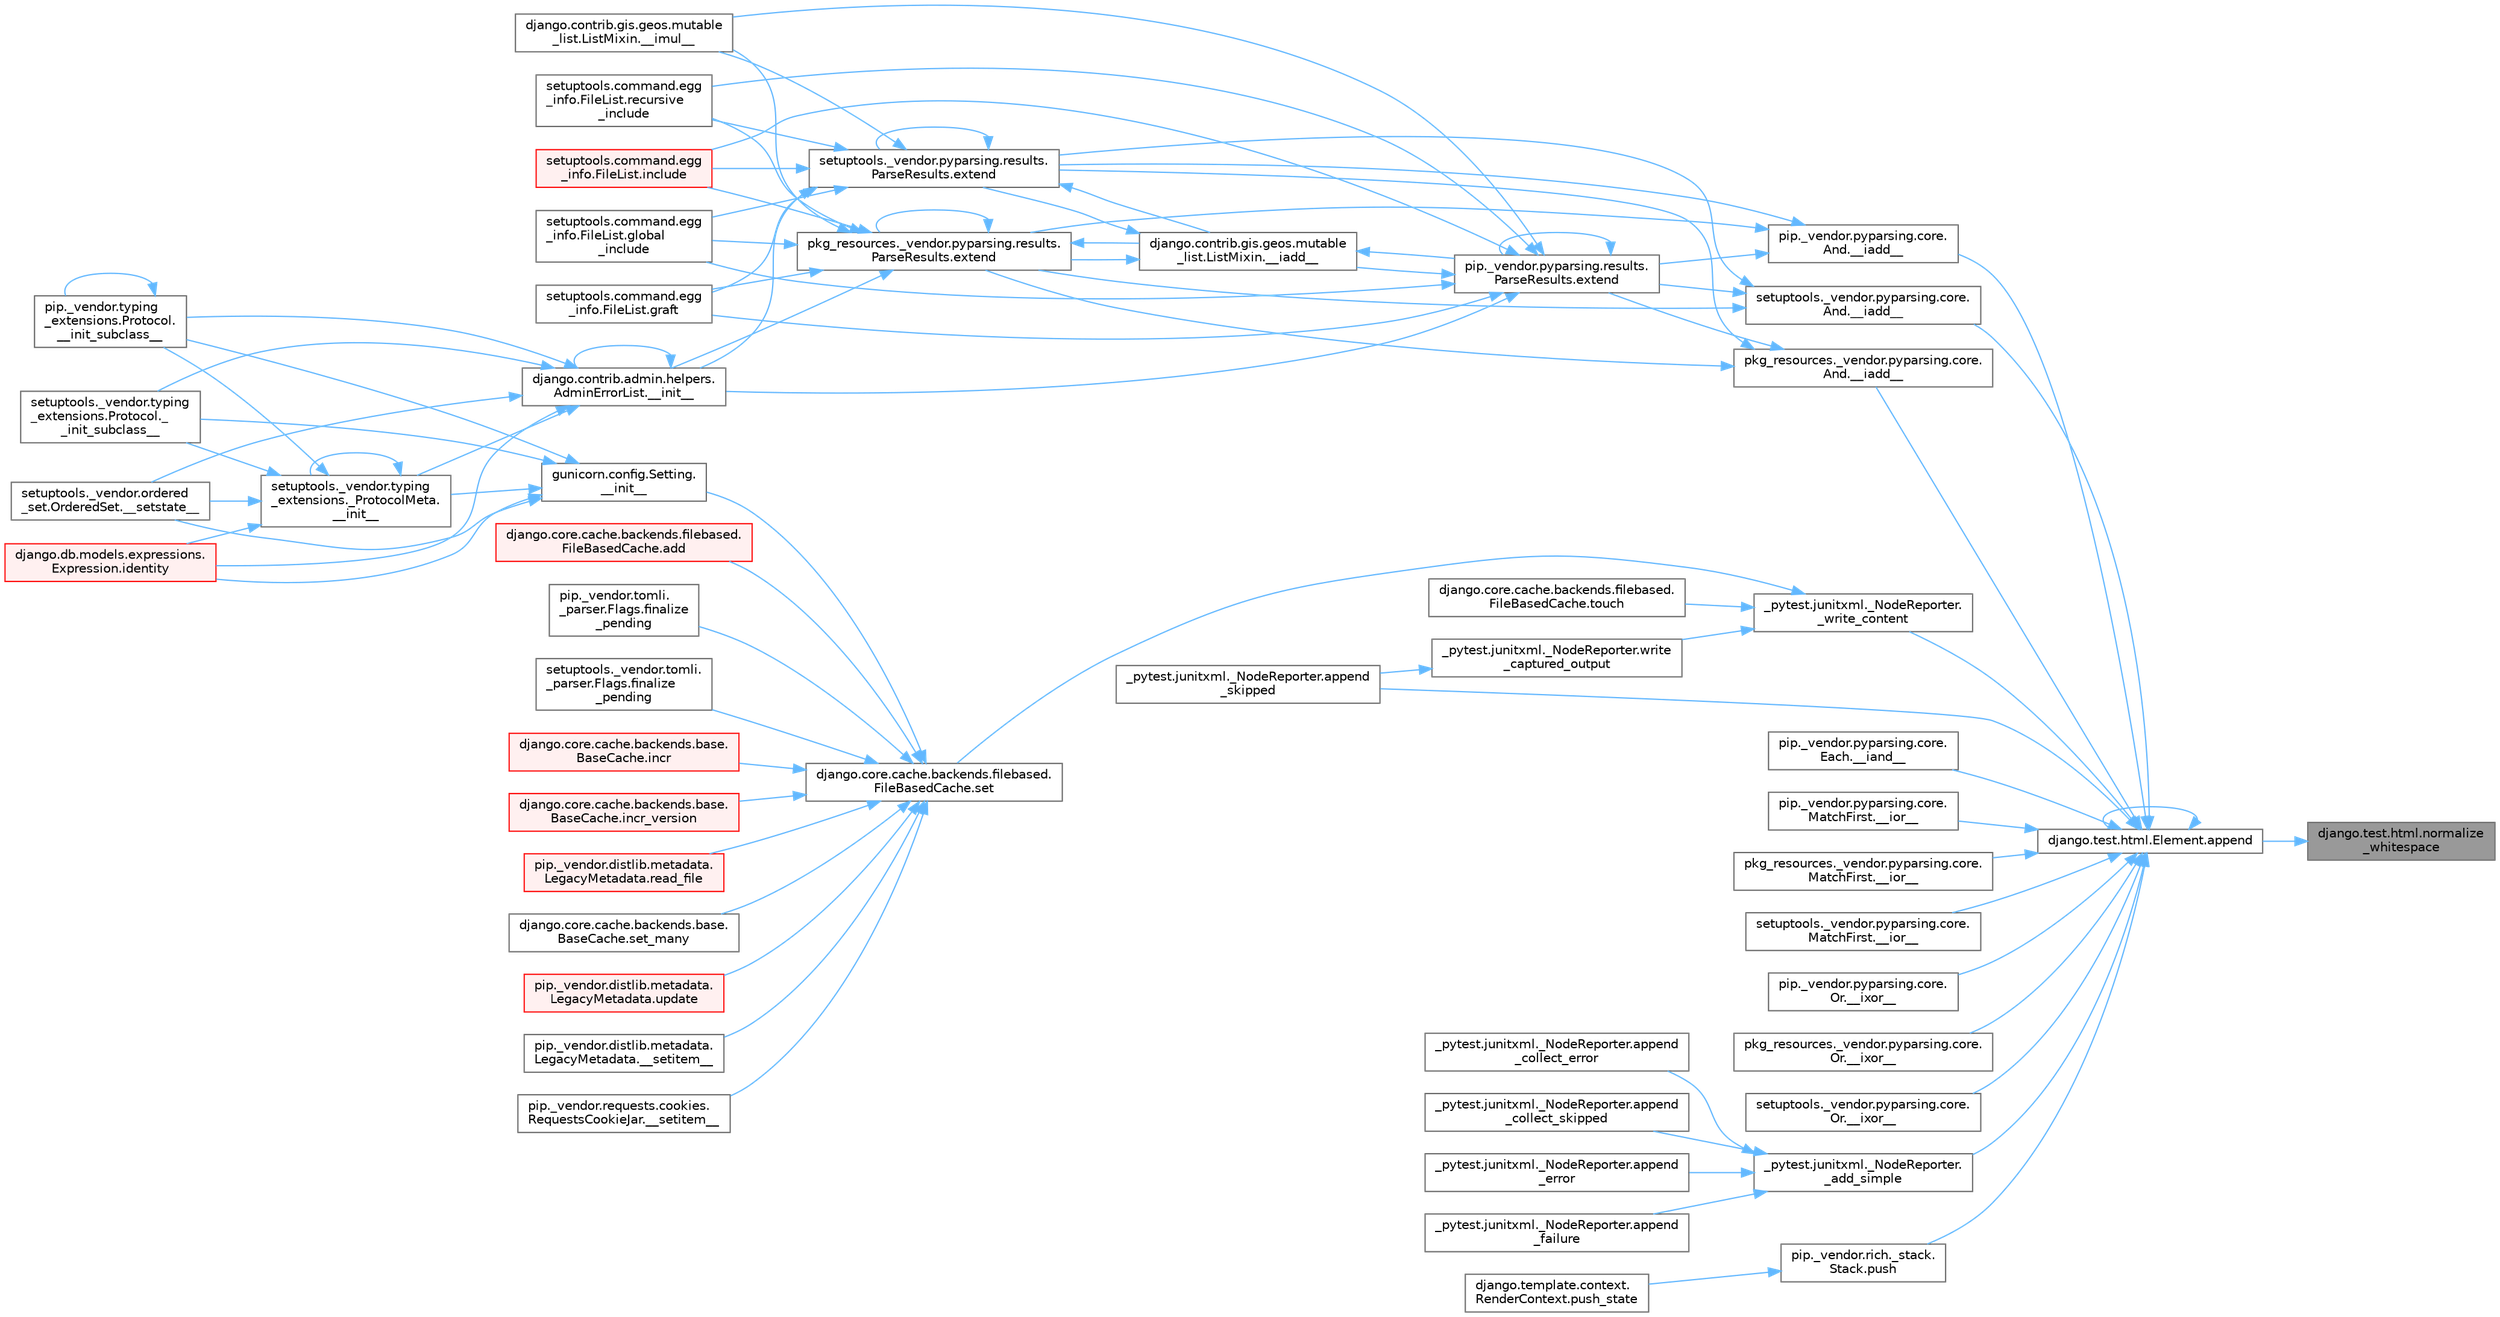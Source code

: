 digraph "django.test.html.normalize_whitespace"
{
 // LATEX_PDF_SIZE
  bgcolor="transparent";
  edge [fontname=Helvetica,fontsize=10,labelfontname=Helvetica,labelfontsize=10];
  node [fontname=Helvetica,fontsize=10,shape=box,height=0.2,width=0.4];
  rankdir="RL";
  Node1 [id="Node000001",label="django.test.html.normalize\l_whitespace",height=0.2,width=0.4,color="gray40", fillcolor="grey60", style="filled", fontcolor="black",tooltip=" "];
  Node1 -> Node2 [id="edge1_Node000001_Node000002",dir="back",color="steelblue1",style="solid",tooltip=" "];
  Node2 [id="Node000002",label="django.test.html.Element.append",height=0.2,width=0.4,color="grey40", fillcolor="white", style="filled",URL="$classdjango_1_1test_1_1html_1_1_element.html#a777b8a687c36ca1eae49eabec1963e0c",tooltip=" "];
  Node2 -> Node3 [id="edge2_Node000002_Node000003",dir="back",color="steelblue1",style="solid",tooltip=" "];
  Node3 [id="Node000003",label="pip._vendor.pyparsing.core.\lAnd.__iadd__",height=0.2,width=0.4,color="grey40", fillcolor="white", style="filled",URL="$classpip_1_1__vendor_1_1pyparsing_1_1core_1_1_and.html#a95acc8d227938acc37737c38dedc21ae",tooltip=" "];
  Node3 -> Node4 [id="edge3_Node000003_Node000004",dir="back",color="steelblue1",style="solid",tooltip=" "];
  Node4 [id="Node000004",label="pip._vendor.pyparsing.results.\lParseResults.extend",height=0.2,width=0.4,color="grey40", fillcolor="white", style="filled",URL="$classpip_1_1__vendor_1_1pyparsing_1_1results_1_1_parse_results.html#a3a8a69368a4bca23dd54b356a2a06946",tooltip=" "];
  Node4 -> Node5 [id="edge4_Node000004_Node000005",dir="back",color="steelblue1",style="solid",tooltip=" "];
  Node5 [id="Node000005",label="django.contrib.gis.geos.mutable\l_list.ListMixin.__iadd__",height=0.2,width=0.4,color="grey40", fillcolor="white", style="filled",URL="$classdjango_1_1contrib_1_1gis_1_1geos_1_1mutable__list_1_1_list_mixin.html#a892ce7a768206faf1d6150c2d2faf64f",tooltip=" "];
  Node5 -> Node4 [id="edge5_Node000005_Node000004",dir="back",color="steelblue1",style="solid",tooltip=" "];
  Node5 -> Node6 [id="edge6_Node000005_Node000006",dir="back",color="steelblue1",style="solid",tooltip=" "];
  Node6 [id="Node000006",label="pkg_resources._vendor.pyparsing.results.\lParseResults.extend",height=0.2,width=0.4,color="grey40", fillcolor="white", style="filled",URL="$classpkg__resources_1_1__vendor_1_1pyparsing_1_1results_1_1_parse_results.html#a72e8060e72d308428923c84a049d11b1",tooltip=" "];
  Node6 -> Node5 [id="edge7_Node000006_Node000005",dir="back",color="steelblue1",style="solid",tooltip=" "];
  Node6 -> Node7 [id="edge8_Node000006_Node000007",dir="back",color="steelblue1",style="solid",tooltip=" "];
  Node7 [id="Node000007",label="django.contrib.gis.geos.mutable\l_list.ListMixin.__imul__",height=0.2,width=0.4,color="grey40", fillcolor="white", style="filled",URL="$classdjango_1_1contrib_1_1gis_1_1geos_1_1mutable__list_1_1_list_mixin.html#aa1f26122b3cd1330a9489e8efd2b7ecf",tooltip=" "];
  Node6 -> Node8 [id="edge9_Node000006_Node000008",dir="back",color="steelblue1",style="solid",tooltip=" "];
  Node8 [id="Node000008",label="django.contrib.admin.helpers.\lAdminErrorList.__init__",height=0.2,width=0.4,color="grey40", fillcolor="white", style="filled",URL="$classdjango_1_1contrib_1_1admin_1_1helpers_1_1_admin_error_list.html#a5878563f6cf5f204f1ad08384fe02b52",tooltip=" "];
  Node8 -> Node8 [id="edge10_Node000008_Node000008",dir="back",color="steelblue1",style="solid",tooltip=" "];
  Node8 -> Node9 [id="edge11_Node000008_Node000009",dir="back",color="steelblue1",style="solid",tooltip=" "];
  Node9 [id="Node000009",label="setuptools._vendor.typing\l_extensions._ProtocolMeta.\l__init__",height=0.2,width=0.4,color="grey40", fillcolor="white", style="filled",URL="$classsetuptools_1_1__vendor_1_1typing__extensions_1_1___protocol_meta.html#a7bbaff8ac6d19534b46bca363ee0b43a",tooltip=" "];
  Node9 -> Node9 [id="edge12_Node000009_Node000009",dir="back",color="steelblue1",style="solid",tooltip=" "];
  Node9 -> Node10 [id="edge13_Node000009_Node000010",dir="back",color="steelblue1",style="solid",tooltip=" "];
  Node10 [id="Node000010",label="pip._vendor.typing\l_extensions.Protocol.\l__init_subclass__",height=0.2,width=0.4,color="grey40", fillcolor="white", style="filled",URL="$classpip_1_1__vendor_1_1typing__extensions_1_1_protocol.html#a2916efc86cebb8aba6deb7fd30b33988",tooltip=" "];
  Node10 -> Node10 [id="edge14_Node000010_Node000010",dir="back",color="steelblue1",style="solid",tooltip=" "];
  Node9 -> Node11 [id="edge15_Node000009_Node000011",dir="back",color="steelblue1",style="solid",tooltip=" "];
  Node11 [id="Node000011",label="setuptools._vendor.typing\l_extensions.Protocol._\l_init_subclass__",height=0.2,width=0.4,color="grey40", fillcolor="white", style="filled",URL="$classsetuptools_1_1__vendor_1_1typing__extensions_1_1_protocol.html#ac6cbebc092a4724ab3704c5334059874",tooltip=" "];
  Node9 -> Node12 [id="edge16_Node000009_Node000012",dir="back",color="steelblue1",style="solid",tooltip=" "];
  Node12 [id="Node000012",label="setuptools._vendor.ordered\l_set.OrderedSet.__setstate__",height=0.2,width=0.4,color="grey40", fillcolor="white", style="filled",URL="$classsetuptools_1_1__vendor_1_1ordered__set_1_1_ordered_set.html#aa7f7de9d987829525d06db565fe1b4a1",tooltip=" "];
  Node9 -> Node13 [id="edge17_Node000009_Node000013",dir="back",color="steelblue1",style="solid",tooltip=" "];
  Node13 [id="Node000013",label="django.db.models.expressions.\lExpression.identity",height=0.2,width=0.4,color="red", fillcolor="#FFF0F0", style="filled",URL="$classdjango_1_1db_1_1models_1_1expressions_1_1_expression.html#a10048810b5eb8641acf3bc150731b925",tooltip=" "];
  Node8 -> Node10 [id="edge18_Node000008_Node000010",dir="back",color="steelblue1",style="solid",tooltip=" "];
  Node8 -> Node11 [id="edge19_Node000008_Node000011",dir="back",color="steelblue1",style="solid",tooltip=" "];
  Node8 -> Node12 [id="edge20_Node000008_Node000012",dir="back",color="steelblue1",style="solid",tooltip=" "];
  Node8 -> Node13 [id="edge21_Node000008_Node000013",dir="back",color="steelblue1",style="solid",tooltip=" "];
  Node6 -> Node6 [id="edge22_Node000006_Node000006",dir="back",color="steelblue1",style="solid",tooltip=" "];
  Node6 -> Node40 [id="edge23_Node000006_Node000040",dir="back",color="steelblue1",style="solid",tooltip=" "];
  Node40 [id="Node000040",label="setuptools.command.egg\l_info.FileList.global\l_include",height=0.2,width=0.4,color="grey40", fillcolor="white", style="filled",URL="$classsetuptools_1_1command_1_1egg__info_1_1_file_list.html#aadac1c6cd8f0f3ca32ae942964571e54",tooltip=" "];
  Node6 -> Node41 [id="edge24_Node000006_Node000041",dir="back",color="steelblue1",style="solid",tooltip=" "];
  Node41 [id="Node000041",label="setuptools.command.egg\l_info.FileList.graft",height=0.2,width=0.4,color="grey40", fillcolor="white", style="filled",URL="$classsetuptools_1_1command_1_1egg__info_1_1_file_list.html#a9c1fb7dd83a4e7a24412a3a265fbc102",tooltip=" "];
  Node6 -> Node42 [id="edge25_Node000006_Node000042",dir="back",color="steelblue1",style="solid",tooltip=" "];
  Node42 [id="Node000042",label="setuptools.command.egg\l_info.FileList.include",height=0.2,width=0.4,color="red", fillcolor="#FFF0F0", style="filled",URL="$classsetuptools_1_1command_1_1egg__info_1_1_file_list.html#a607fa79fcff4595945fdfb1f266eb132",tooltip=" "];
  Node6 -> Node700 [id="edge26_Node000006_Node000700",dir="back",color="steelblue1",style="solid",tooltip=" "];
  Node700 [id="Node000700",label="setuptools.command.egg\l_info.FileList.recursive\l_include",height=0.2,width=0.4,color="grey40", fillcolor="white", style="filled",URL="$classsetuptools_1_1command_1_1egg__info_1_1_file_list.html#af4da1ce86e34e016e9eabd4713cc186a",tooltip=" "];
  Node5 -> Node716 [id="edge27_Node000005_Node000716",dir="back",color="steelblue1",style="solid",tooltip=" "];
  Node716 [id="Node000716",label="setuptools._vendor.pyparsing.results.\lParseResults.extend",height=0.2,width=0.4,color="grey40", fillcolor="white", style="filled",URL="$classsetuptools_1_1__vendor_1_1pyparsing_1_1results_1_1_parse_results.html#aa11ff3f0723c175143645b9325417229",tooltip=" "];
  Node716 -> Node5 [id="edge28_Node000716_Node000005",dir="back",color="steelblue1",style="solid",tooltip=" "];
  Node716 -> Node7 [id="edge29_Node000716_Node000007",dir="back",color="steelblue1",style="solid",tooltip=" "];
  Node716 -> Node8 [id="edge30_Node000716_Node000008",dir="back",color="steelblue1",style="solid",tooltip=" "];
  Node716 -> Node716 [id="edge31_Node000716_Node000716",dir="back",color="steelblue1",style="solid",tooltip=" "];
  Node716 -> Node40 [id="edge32_Node000716_Node000040",dir="back",color="steelblue1",style="solid",tooltip=" "];
  Node716 -> Node41 [id="edge33_Node000716_Node000041",dir="back",color="steelblue1",style="solid",tooltip=" "];
  Node716 -> Node42 [id="edge34_Node000716_Node000042",dir="back",color="steelblue1",style="solid",tooltip=" "];
  Node716 -> Node700 [id="edge35_Node000716_Node000700",dir="back",color="steelblue1",style="solid",tooltip=" "];
  Node4 -> Node7 [id="edge36_Node000004_Node000007",dir="back",color="steelblue1",style="solid",tooltip=" "];
  Node4 -> Node8 [id="edge37_Node000004_Node000008",dir="back",color="steelblue1",style="solid",tooltip=" "];
  Node4 -> Node4 [id="edge38_Node000004_Node000004",dir="back",color="steelblue1",style="solid",tooltip=" "];
  Node4 -> Node40 [id="edge39_Node000004_Node000040",dir="back",color="steelblue1",style="solid",tooltip=" "];
  Node4 -> Node41 [id="edge40_Node000004_Node000041",dir="back",color="steelblue1",style="solid",tooltip=" "];
  Node4 -> Node42 [id="edge41_Node000004_Node000042",dir="back",color="steelblue1",style="solid",tooltip=" "];
  Node4 -> Node700 [id="edge42_Node000004_Node000700",dir="back",color="steelblue1",style="solid",tooltip=" "];
  Node3 -> Node6 [id="edge43_Node000003_Node000006",dir="back",color="steelblue1",style="solid",tooltip=" "];
  Node3 -> Node716 [id="edge44_Node000003_Node000716",dir="back",color="steelblue1",style="solid",tooltip=" "];
  Node2 -> Node715 [id="edge45_Node000002_Node000715",dir="back",color="steelblue1",style="solid",tooltip=" "];
  Node715 [id="Node000715",label="pkg_resources._vendor.pyparsing.core.\lAnd.__iadd__",height=0.2,width=0.4,color="grey40", fillcolor="white", style="filled",URL="$classpkg__resources_1_1__vendor_1_1pyparsing_1_1core_1_1_and.html#a3518d567360a52cd23673c05d57da5ec",tooltip=" "];
  Node715 -> Node4 [id="edge46_Node000715_Node000004",dir="back",color="steelblue1",style="solid",tooltip=" "];
  Node715 -> Node6 [id="edge47_Node000715_Node000006",dir="back",color="steelblue1",style="solid",tooltip=" "];
  Node715 -> Node716 [id="edge48_Node000715_Node000716",dir="back",color="steelblue1",style="solid",tooltip=" "];
  Node2 -> Node717 [id="edge49_Node000002_Node000717",dir="back",color="steelblue1",style="solid",tooltip=" "];
  Node717 [id="Node000717",label="setuptools._vendor.pyparsing.core.\lAnd.__iadd__",height=0.2,width=0.4,color="grey40", fillcolor="white", style="filled",URL="$classsetuptools_1_1__vendor_1_1pyparsing_1_1core_1_1_and.html#ae5d5acd18921d1ec46dfdb9ab9dd9a79",tooltip=" "];
  Node717 -> Node4 [id="edge50_Node000717_Node000004",dir="back",color="steelblue1",style="solid",tooltip=" "];
  Node717 -> Node6 [id="edge51_Node000717_Node000006",dir="back",color="steelblue1",style="solid",tooltip=" "];
  Node717 -> Node716 [id="edge52_Node000717_Node000716",dir="back",color="steelblue1",style="solid",tooltip=" "];
  Node2 -> Node718 [id="edge53_Node000002_Node000718",dir="back",color="steelblue1",style="solid",tooltip=" "];
  Node718 [id="Node000718",label="pip._vendor.pyparsing.core.\lEach.__iand__",height=0.2,width=0.4,color="grey40", fillcolor="white", style="filled",URL="$classpip_1_1__vendor_1_1pyparsing_1_1core_1_1_each.html#a1d27b3e9e2bc5b807febd382a9439497",tooltip=" "];
  Node2 -> Node719 [id="edge54_Node000002_Node000719",dir="back",color="steelblue1",style="solid",tooltip=" "];
  Node719 [id="Node000719",label="pip._vendor.pyparsing.core.\lMatchFirst.__ior__",height=0.2,width=0.4,color="grey40", fillcolor="white", style="filled",URL="$classpip_1_1__vendor_1_1pyparsing_1_1core_1_1_match_first.html#ad0838e82fc3e9833a6c81c7a63e030d9",tooltip=" "];
  Node2 -> Node720 [id="edge55_Node000002_Node000720",dir="back",color="steelblue1",style="solid",tooltip=" "];
  Node720 [id="Node000720",label="pkg_resources._vendor.pyparsing.core.\lMatchFirst.__ior__",height=0.2,width=0.4,color="grey40", fillcolor="white", style="filled",URL="$classpkg__resources_1_1__vendor_1_1pyparsing_1_1core_1_1_match_first.html#a58dab88aff8bd3218094f602fbc265f7",tooltip=" "];
  Node2 -> Node721 [id="edge56_Node000002_Node000721",dir="back",color="steelblue1",style="solid",tooltip=" "];
  Node721 [id="Node000721",label="setuptools._vendor.pyparsing.core.\lMatchFirst.__ior__",height=0.2,width=0.4,color="grey40", fillcolor="white", style="filled",URL="$classsetuptools_1_1__vendor_1_1pyparsing_1_1core_1_1_match_first.html#a52ca6c6dcade163b72b05e8a4be07986",tooltip=" "];
  Node2 -> Node722 [id="edge57_Node000002_Node000722",dir="back",color="steelblue1",style="solid",tooltip=" "];
  Node722 [id="Node000722",label="pip._vendor.pyparsing.core.\lOr.__ixor__",height=0.2,width=0.4,color="grey40", fillcolor="white", style="filled",URL="$classpip_1_1__vendor_1_1pyparsing_1_1core_1_1_or.html#a3e25cc44ee800ddd31da17c2aba1439c",tooltip=" "];
  Node2 -> Node723 [id="edge58_Node000002_Node000723",dir="back",color="steelblue1",style="solid",tooltip=" "];
  Node723 [id="Node000723",label="pkg_resources._vendor.pyparsing.core.\lOr.__ixor__",height=0.2,width=0.4,color="grey40", fillcolor="white", style="filled",URL="$classpkg__resources_1_1__vendor_1_1pyparsing_1_1core_1_1_or.html#a816506d6b6cd56e49e24955f5b3ebb1f",tooltip=" "];
  Node2 -> Node724 [id="edge59_Node000002_Node000724",dir="back",color="steelblue1",style="solid",tooltip=" "];
  Node724 [id="Node000724",label="setuptools._vendor.pyparsing.core.\lOr.__ixor__",height=0.2,width=0.4,color="grey40", fillcolor="white", style="filled",URL="$classsetuptools_1_1__vendor_1_1pyparsing_1_1core_1_1_or.html#a3ec14f79774e3ecd53a5db54b830a8c9",tooltip=" "];
  Node2 -> Node725 [id="edge60_Node000002_Node000725",dir="back",color="steelblue1",style="solid",tooltip=" "];
  Node725 [id="Node000725",label="_pytest.junitxml._NodeReporter.\l_add_simple",height=0.2,width=0.4,color="grey40", fillcolor="white", style="filled",URL="$class__pytest_1_1junitxml_1_1___node_reporter.html#a4391acb1ac84356509d35b7f19e9ed05",tooltip=" "];
  Node725 -> Node726 [id="edge61_Node000725_Node000726",dir="back",color="steelblue1",style="solid",tooltip=" "];
  Node726 [id="Node000726",label="_pytest.junitxml._NodeReporter.append\l_collect_error",height=0.2,width=0.4,color="grey40", fillcolor="white", style="filled",URL="$class__pytest_1_1junitxml_1_1___node_reporter.html#a34420ce0d1cb9a19b92db1d1d16ad3b1",tooltip=" "];
  Node725 -> Node727 [id="edge62_Node000725_Node000727",dir="back",color="steelblue1",style="solid",tooltip=" "];
  Node727 [id="Node000727",label="_pytest.junitxml._NodeReporter.append\l_collect_skipped",height=0.2,width=0.4,color="grey40", fillcolor="white", style="filled",URL="$class__pytest_1_1junitxml_1_1___node_reporter.html#a2bace8c92bfffcc32f24d1c1c7fdd940",tooltip=" "];
  Node725 -> Node728 [id="edge63_Node000725_Node000728",dir="back",color="steelblue1",style="solid",tooltip=" "];
  Node728 [id="Node000728",label="_pytest.junitxml._NodeReporter.append\l_error",height=0.2,width=0.4,color="grey40", fillcolor="white", style="filled",URL="$class__pytest_1_1junitxml_1_1___node_reporter.html#a6e3ab7dee3eff253205ce23fbe939e0b",tooltip=" "];
  Node725 -> Node729 [id="edge64_Node000725_Node000729",dir="back",color="steelblue1",style="solid",tooltip=" "];
  Node729 [id="Node000729",label="_pytest.junitxml._NodeReporter.append\l_failure",height=0.2,width=0.4,color="grey40", fillcolor="white", style="filled",URL="$class__pytest_1_1junitxml_1_1___node_reporter.html#a3e9c05579208357e08e253fc978d48b2",tooltip=" "];
  Node2 -> Node730 [id="edge65_Node000002_Node000730",dir="back",color="steelblue1",style="solid",tooltip=" "];
  Node730 [id="Node000730",label="_pytest.junitxml._NodeReporter.\l_write_content",height=0.2,width=0.4,color="grey40", fillcolor="white", style="filled",URL="$class__pytest_1_1junitxml_1_1___node_reporter.html#aa537797e0840b2d523cf1eb44f5c1bad",tooltip=" "];
  Node730 -> Node731 [id="edge66_Node000730_Node000731",dir="back",color="steelblue1",style="solid",tooltip=" "];
  Node731 [id="Node000731",label="django.core.cache.backends.filebased.\lFileBasedCache.set",height=0.2,width=0.4,color="grey40", fillcolor="white", style="filled",URL="$classdjango_1_1core_1_1cache_1_1backends_1_1filebased_1_1_file_based_cache.html#a7c5292a9ab120424eeaf5fe254366ca6",tooltip=" "];
  Node731 -> Node732 [id="edge67_Node000731_Node000732",dir="back",color="steelblue1",style="solid",tooltip=" "];
  Node732 [id="Node000732",label="gunicorn.config.Setting.\l__init__",height=0.2,width=0.4,color="grey40", fillcolor="white", style="filled",URL="$classgunicorn_1_1config_1_1_setting.html#aca1cb2d38bdd9b92194f85913daaaa53",tooltip=" "];
  Node732 -> Node9 [id="edge68_Node000732_Node000009",dir="back",color="steelblue1",style="solid",tooltip=" "];
  Node732 -> Node10 [id="edge69_Node000732_Node000010",dir="back",color="steelblue1",style="solid",tooltip=" "];
  Node732 -> Node11 [id="edge70_Node000732_Node000011",dir="back",color="steelblue1",style="solid",tooltip=" "];
  Node732 -> Node12 [id="edge71_Node000732_Node000012",dir="back",color="steelblue1",style="solid",tooltip=" "];
  Node732 -> Node13 [id="edge72_Node000732_Node000013",dir="back",color="steelblue1",style="solid",tooltip=" "];
  Node731 -> Node733 [id="edge73_Node000731_Node000733",dir="back",color="steelblue1",style="solid",tooltip=" "];
  Node733 [id="Node000733",label="pip._vendor.distlib.metadata.\lLegacyMetadata.__setitem__",height=0.2,width=0.4,color="grey40", fillcolor="white", style="filled",URL="$classpip_1_1__vendor_1_1distlib_1_1metadata_1_1_legacy_metadata.html#ab82e88a698ec57bd9f8ac873948a3802",tooltip=" "];
  Node731 -> Node734 [id="edge74_Node000731_Node000734",dir="back",color="steelblue1",style="solid",tooltip=" "];
  Node734 [id="Node000734",label="pip._vendor.requests.cookies.\lRequestsCookieJar.__setitem__",height=0.2,width=0.4,color="grey40", fillcolor="white", style="filled",URL="$classpip_1_1__vendor_1_1requests_1_1cookies_1_1_requests_cookie_jar.html#a795f42fede709c520cc7c2452cdceeb9",tooltip=" "];
  Node731 -> Node735 [id="edge75_Node000731_Node000735",dir="back",color="steelblue1",style="solid",tooltip=" "];
  Node735 [id="Node000735",label="django.core.cache.backends.filebased.\lFileBasedCache.add",height=0.2,width=0.4,color="red", fillcolor="#FFF0F0", style="filled",URL="$classdjango_1_1core_1_1cache_1_1backends_1_1filebased_1_1_file_based_cache.html#a2f380fb404bde29c82c6169465ee1391",tooltip=" "];
  Node731 -> Node736 [id="edge76_Node000731_Node000736",dir="back",color="steelblue1",style="solid",tooltip=" "];
  Node736 [id="Node000736",label="pip._vendor.tomli.\l_parser.Flags.finalize\l_pending",height=0.2,width=0.4,color="grey40", fillcolor="white", style="filled",URL="$classpip_1_1__vendor_1_1tomli_1_1__parser_1_1_flags.html#a1930c0bd50ceafa1db786d83b8cccd4a",tooltip=" "];
  Node731 -> Node737 [id="edge77_Node000731_Node000737",dir="back",color="steelblue1",style="solid",tooltip=" "];
  Node737 [id="Node000737",label="setuptools._vendor.tomli.\l_parser.Flags.finalize\l_pending",height=0.2,width=0.4,color="grey40", fillcolor="white", style="filled",URL="$classsetuptools_1_1__vendor_1_1tomli_1_1__parser_1_1_flags.html#a5d7c62898586672de935990ed6f4a7e1",tooltip=" "];
  Node731 -> Node738 [id="edge78_Node000731_Node000738",dir="back",color="steelblue1",style="solid",tooltip=" "];
  Node738 [id="Node000738",label="django.core.cache.backends.base.\lBaseCache.incr",height=0.2,width=0.4,color="red", fillcolor="#FFF0F0", style="filled",URL="$classdjango_1_1core_1_1cache_1_1backends_1_1base_1_1_base_cache.html#ab502f06a18e16d3d1495fdf1dca28831",tooltip=" "];
  Node731 -> Node345 [id="edge79_Node000731_Node000345",dir="back",color="steelblue1",style="solid",tooltip=" "];
  Node345 [id="Node000345",label="django.core.cache.backends.base.\lBaseCache.incr_version",height=0.2,width=0.4,color="red", fillcolor="#FFF0F0", style="filled",URL="$classdjango_1_1core_1_1cache_1_1backends_1_1base_1_1_base_cache.html#a3ac7d74ffcfca67e2afee86ecf858b34",tooltip=" "];
  Node731 -> Node741 [id="edge80_Node000731_Node000741",dir="back",color="steelblue1",style="solid",tooltip=" "];
  Node741 [id="Node000741",label="pip._vendor.distlib.metadata.\lLegacyMetadata.read_file",height=0.2,width=0.4,color="red", fillcolor="#FFF0F0", style="filled",URL="$classpip_1_1__vendor_1_1distlib_1_1metadata_1_1_legacy_metadata.html#ab45a644b4204b8e049a9584d0be7193e",tooltip=" "];
  Node731 -> Node1097 [id="edge81_Node000731_Node001097",dir="back",color="steelblue1",style="solid",tooltip=" "];
  Node1097 [id="Node001097",label="django.core.cache.backends.base.\lBaseCache.set_many",height=0.2,width=0.4,color="grey40", fillcolor="white", style="filled",URL="$classdjango_1_1core_1_1cache_1_1backends_1_1base_1_1_base_cache.html#a148a79bde32c256a462b4a55b1d8b659",tooltip=" "];
  Node731 -> Node1098 [id="edge82_Node000731_Node001098",dir="back",color="steelblue1",style="solid",tooltip=" "];
  Node1098 [id="Node001098",label="pip._vendor.distlib.metadata.\lLegacyMetadata.update",height=0.2,width=0.4,color="red", fillcolor="#FFF0F0", style="filled",URL="$classpip_1_1__vendor_1_1distlib_1_1metadata_1_1_legacy_metadata.html#aefa482c1aa5db626eda875a4a1941995",tooltip=" "];
  Node730 -> Node2477 [id="edge83_Node000730_Node002477",dir="back",color="steelblue1",style="solid",tooltip=" "];
  Node2477 [id="Node002477",label="django.core.cache.backends.filebased.\lFileBasedCache.touch",height=0.2,width=0.4,color="grey40", fillcolor="white", style="filled",URL="$classdjango_1_1core_1_1cache_1_1backends_1_1filebased_1_1_file_based_cache.html#ac2a0031a190feb092445232e16c1a18c",tooltip=" "];
  Node730 -> Node2867 [id="edge84_Node000730_Node002867",dir="back",color="steelblue1",style="solid",tooltip=" "];
  Node2867 [id="Node002867",label="_pytest.junitxml._NodeReporter.write\l_captured_output",height=0.2,width=0.4,color="grey40", fillcolor="white", style="filled",URL="$class__pytest_1_1junitxml_1_1___node_reporter.html#a554ff0133e02ee18c1a5bfc52b24ea81",tooltip=" "];
  Node2867 -> Node829 [id="edge85_Node002867_Node000829",dir="back",color="steelblue1",style="solid",tooltip=" "];
  Node829 [id="Node000829",label="_pytest.junitxml._NodeReporter.append\l_skipped",height=0.2,width=0.4,color="grey40", fillcolor="white", style="filled",URL="$class__pytest_1_1junitxml_1_1___node_reporter.html#ab97f89cb32bf7b82613026daaba742f4",tooltip=" "];
  Node2 -> Node2 [id="edge86_Node000002_Node000002",dir="back",color="steelblue1",style="solid",tooltip=" "];
  Node2 -> Node829 [id="edge87_Node000002_Node000829",dir="back",color="steelblue1",style="solid",tooltip=" "];
  Node2 -> Node830 [id="edge88_Node000002_Node000830",dir="back",color="steelblue1",style="solid",tooltip=" "];
  Node830 [id="Node000830",label="pip._vendor.rich._stack.\lStack.push",height=0.2,width=0.4,color="grey40", fillcolor="white", style="filled",URL="$classpip_1_1__vendor_1_1rich_1_1__stack_1_1_stack.html#a9abf52fc71455f03eb8cc24270622a4a",tooltip=" "];
  Node830 -> Node831 [id="edge89_Node000830_Node000831",dir="back",color="steelblue1",style="solid",tooltip=" "];
  Node831 [id="Node000831",label="django.template.context.\lRenderContext.push_state",height=0.2,width=0.4,color="grey40", fillcolor="white", style="filled",URL="$classdjango_1_1template_1_1context_1_1_render_context.html#a5b49e0fc0a1558a1ea026a466f7798d7",tooltip=" "];
}
